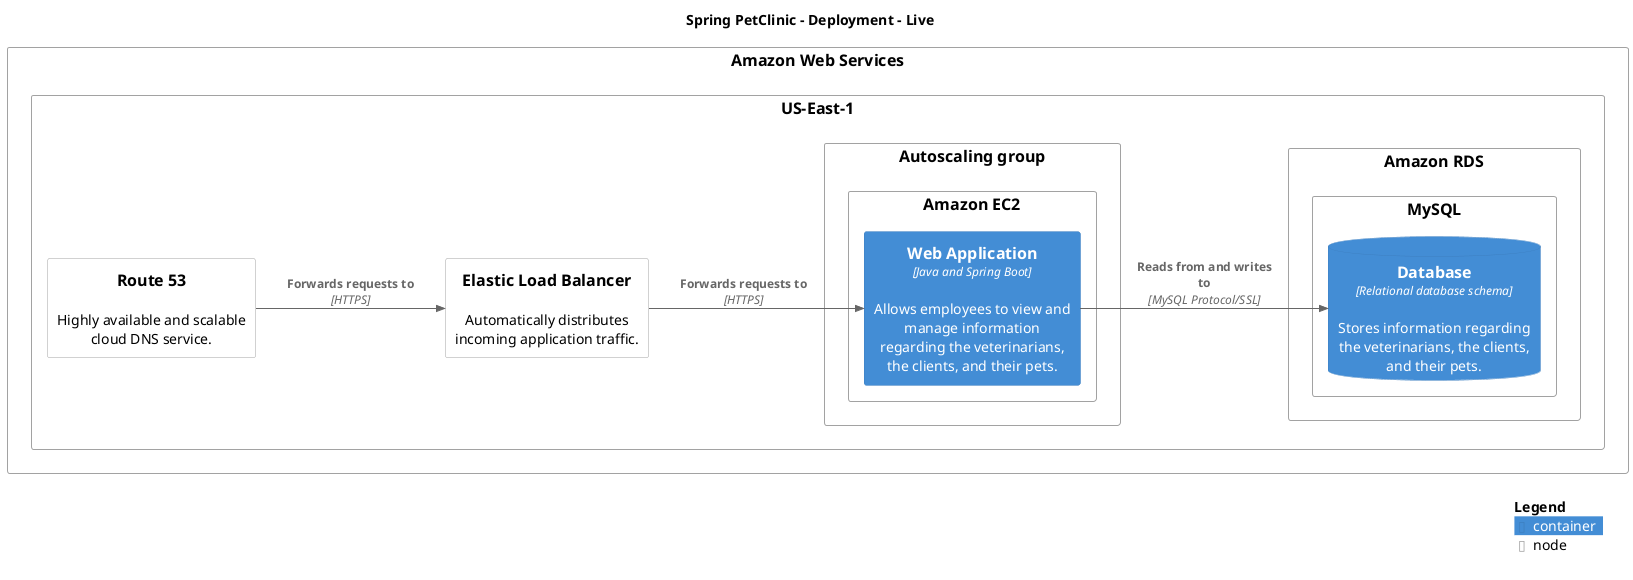 @startuml
set separator none
title Spring PetClinic - Deployment - Live

left to right direction

!include <C4/C4>
!include <C4/C4_Context>
!include <C4/C4_Container>
!include <C4/C4_Deployment>

Deployment_Node(Live.AmazonWebServices, "Amazon Web Services", $tags="") {
  Deployment_Node(Live.AmazonWebServices.USEast1, "US-East-1", $tags="") {
    Deployment_Node(Live.AmazonWebServices.USEast1.AmazonRDS, "Amazon RDS", $tags="") {
      Deployment_Node(Live.AmazonWebServices.USEast1.AmazonRDS.MySQL, "MySQL", $tags="") {
        ContainerDb(Live.AmazonWebServices.USEast1.AmazonRDS.MySQL.Database_1, "Database", "Relational database schema", "Stores information regarding the veterinarians, the clients, and their pets.", $tags="")
      }

    }

    Deployment_Node(Live.AmazonWebServices.USEast1.Route53, "Route 53", $descr="Highly available and scalable cloud DNS service.", $tags="")
    Deployment_Node(Live.AmazonWebServices.USEast1.ElasticLoadBalancer, "Elastic Load Balancer", $descr="Automatically distributes incoming application traffic.", $tags="")
    Deployment_Node(Live.AmazonWebServices.USEast1.Autoscalinggroup, "Autoscaling group", $tags="") {
      Deployment_Node(Live.AmazonWebServices.USEast1.Autoscalinggroup.AmazonEC2, "Amazon EC2", $tags="") {
        Container(Live.AmazonWebServices.USEast1.Autoscalinggroup.AmazonEC2.WebApplication_1, "Web Application", "Java and Spring Boot", "Allows employees to view and manage information regarding the veterinarians, the clients, and their pets.", $tags="")
      }

    }

  }

}

Rel_D(Live.AmazonWebServices.USEast1.Autoscalinggroup.AmazonEC2.WebApplication_1, Live.AmazonWebServices.USEast1.AmazonRDS.MySQL.Database_1, "Reads from and writes to", "MySQL Protocol/SSL", $tags="", $link="")
Rel_D(Live.AmazonWebServices.USEast1.Route53, Live.AmazonWebServices.USEast1.ElasticLoadBalancer, "Forwards requests to", "HTTPS", $tags="", $link="")
Rel_D(Live.AmazonWebServices.USEast1.ElasticLoadBalancer, Live.AmazonWebServices.USEast1.Autoscalinggroup.AmazonEC2.WebApplication_1, "Forwards requests to", "HTTPS", $tags="", $link="")

SHOW_LEGEND(true)
@enduml
